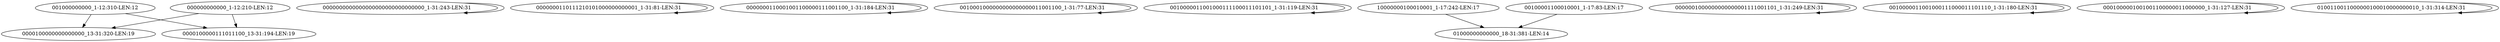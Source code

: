 digraph G {
    "001000000000_1-12:310-LEN:12" -> "0000100000000000000_13-31:320-LEN:19";
    "001000000000_1-12:310-LEN:12" -> "0000100000111011100_13-31:194-LEN:19";
    "0000000000000000000000000000000_1-31:243-LEN:31" -> "0000000000000000000000000000000_1-31:243-LEN:31";
    "0000000110111210101000000000001_1-31:81-LEN:31" -> "0000000110111210101000000000001_1-31:81-LEN:31";
    "0000000110001001100000111001100_1-31:184-LEN:31" -> "0000000110001001100000111001100_1-31:184-LEN:31";
    "0010001000000000000000011001100_1-31:77-LEN:31" -> "0010001000000000000000011001100_1-31:77-LEN:31";
    "0010000011001000111100011101101_1-31:119-LEN:31" -> "0010000011001000111100011101101_1-31:119-LEN:31";
    "000000000000_1-12:210-LEN:12" -> "0000100000000000000_13-31:320-LEN:19";
    "000000000000_1-12:210-LEN:12" -> "0000100000111011100_13-31:194-LEN:19";
    "10000000100010001_1-17:242-LEN:17" -> "01000000000000_18-31:381-LEN:14";
    "0000001000000000000001111001101_1-31:249-LEN:31" -> "0000001000000000000001111001101_1-31:249-LEN:31";
    "00100001100010001_1-17:83-LEN:17" -> "01000000000000_18-31:381-LEN:14";
    "0010000011001000111000011101110_1-31:180-LEN:31" -> "0010000011001000111000011101110_1-31:180-LEN:31";
    "0001000001001001100000011000000_1-31:127-LEN:31" -> "0001000001001001100000011000000_1-31:127-LEN:31";
    "0100110011000000100010000000010_1-31:314-LEN:31" -> "0100110011000000100010000000010_1-31:314-LEN:31";
}
